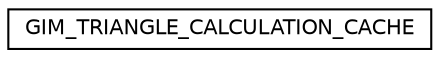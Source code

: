 digraph G
{
  edge [fontname="Helvetica",fontsize="10",labelfontname="Helvetica",labelfontsize="10"];
  node [fontname="Helvetica",fontsize="10",shape=record];
  rankdir=LR;
  Node1 [label="GIM_TRIANGLE_CALCULATION_CACHE",height=0.2,width=0.4,color="black", fillcolor="white", style="filled",URL="$dc/d0b/classGIM__TRIANGLE__CALCULATION__CACHE.html"];
}
